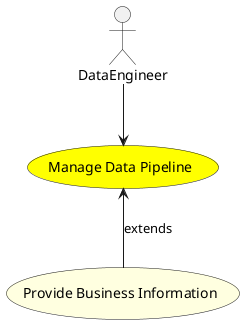@startuml


usecase "Manage Data Pipeline" as ManageDataPipeline #yellow

Actor "DataEngineer" as DataEngineer

DataEngineer --> ManageDataPipeline





usecase "Provide Business Information" as ProvideBusinessInformation #lightyellow

ManageDataPipeline <-- ProvideBusinessInformation : extends







@enduml
